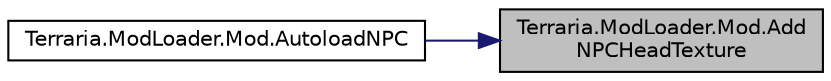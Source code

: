 digraph "Terraria.ModLoader.Mod.AddNPCHeadTexture"
{
 // LATEX_PDF_SIZE
  edge [fontname="Helvetica",fontsize="10",labelfontname="Helvetica",labelfontsize="10"];
  node [fontname="Helvetica",fontsize="10",shape=record];
  rankdir="RL";
  Node1 [label="Terraria.ModLoader.Mod.Add\lNPCHeadTexture",height=0.2,width=0.4,color="black", fillcolor="grey75", style="filled", fontcolor="black",tooltip="Assigns a head texture to the given town NPC type."];
  Node1 -> Node2 [dir="back",color="midnightblue",fontsize="10",style="solid",fontname="Helvetica"];
  Node2 [label="Terraria.ModLoader.Mod.AutoloadNPC",height=0.2,width=0.4,color="black", fillcolor="white", style="filled",URL="$class_terraria_1_1_mod_loader_1_1_mod.html#ad77577c0eeaae460a0f0652b70897259",tooltip=" "];
}
